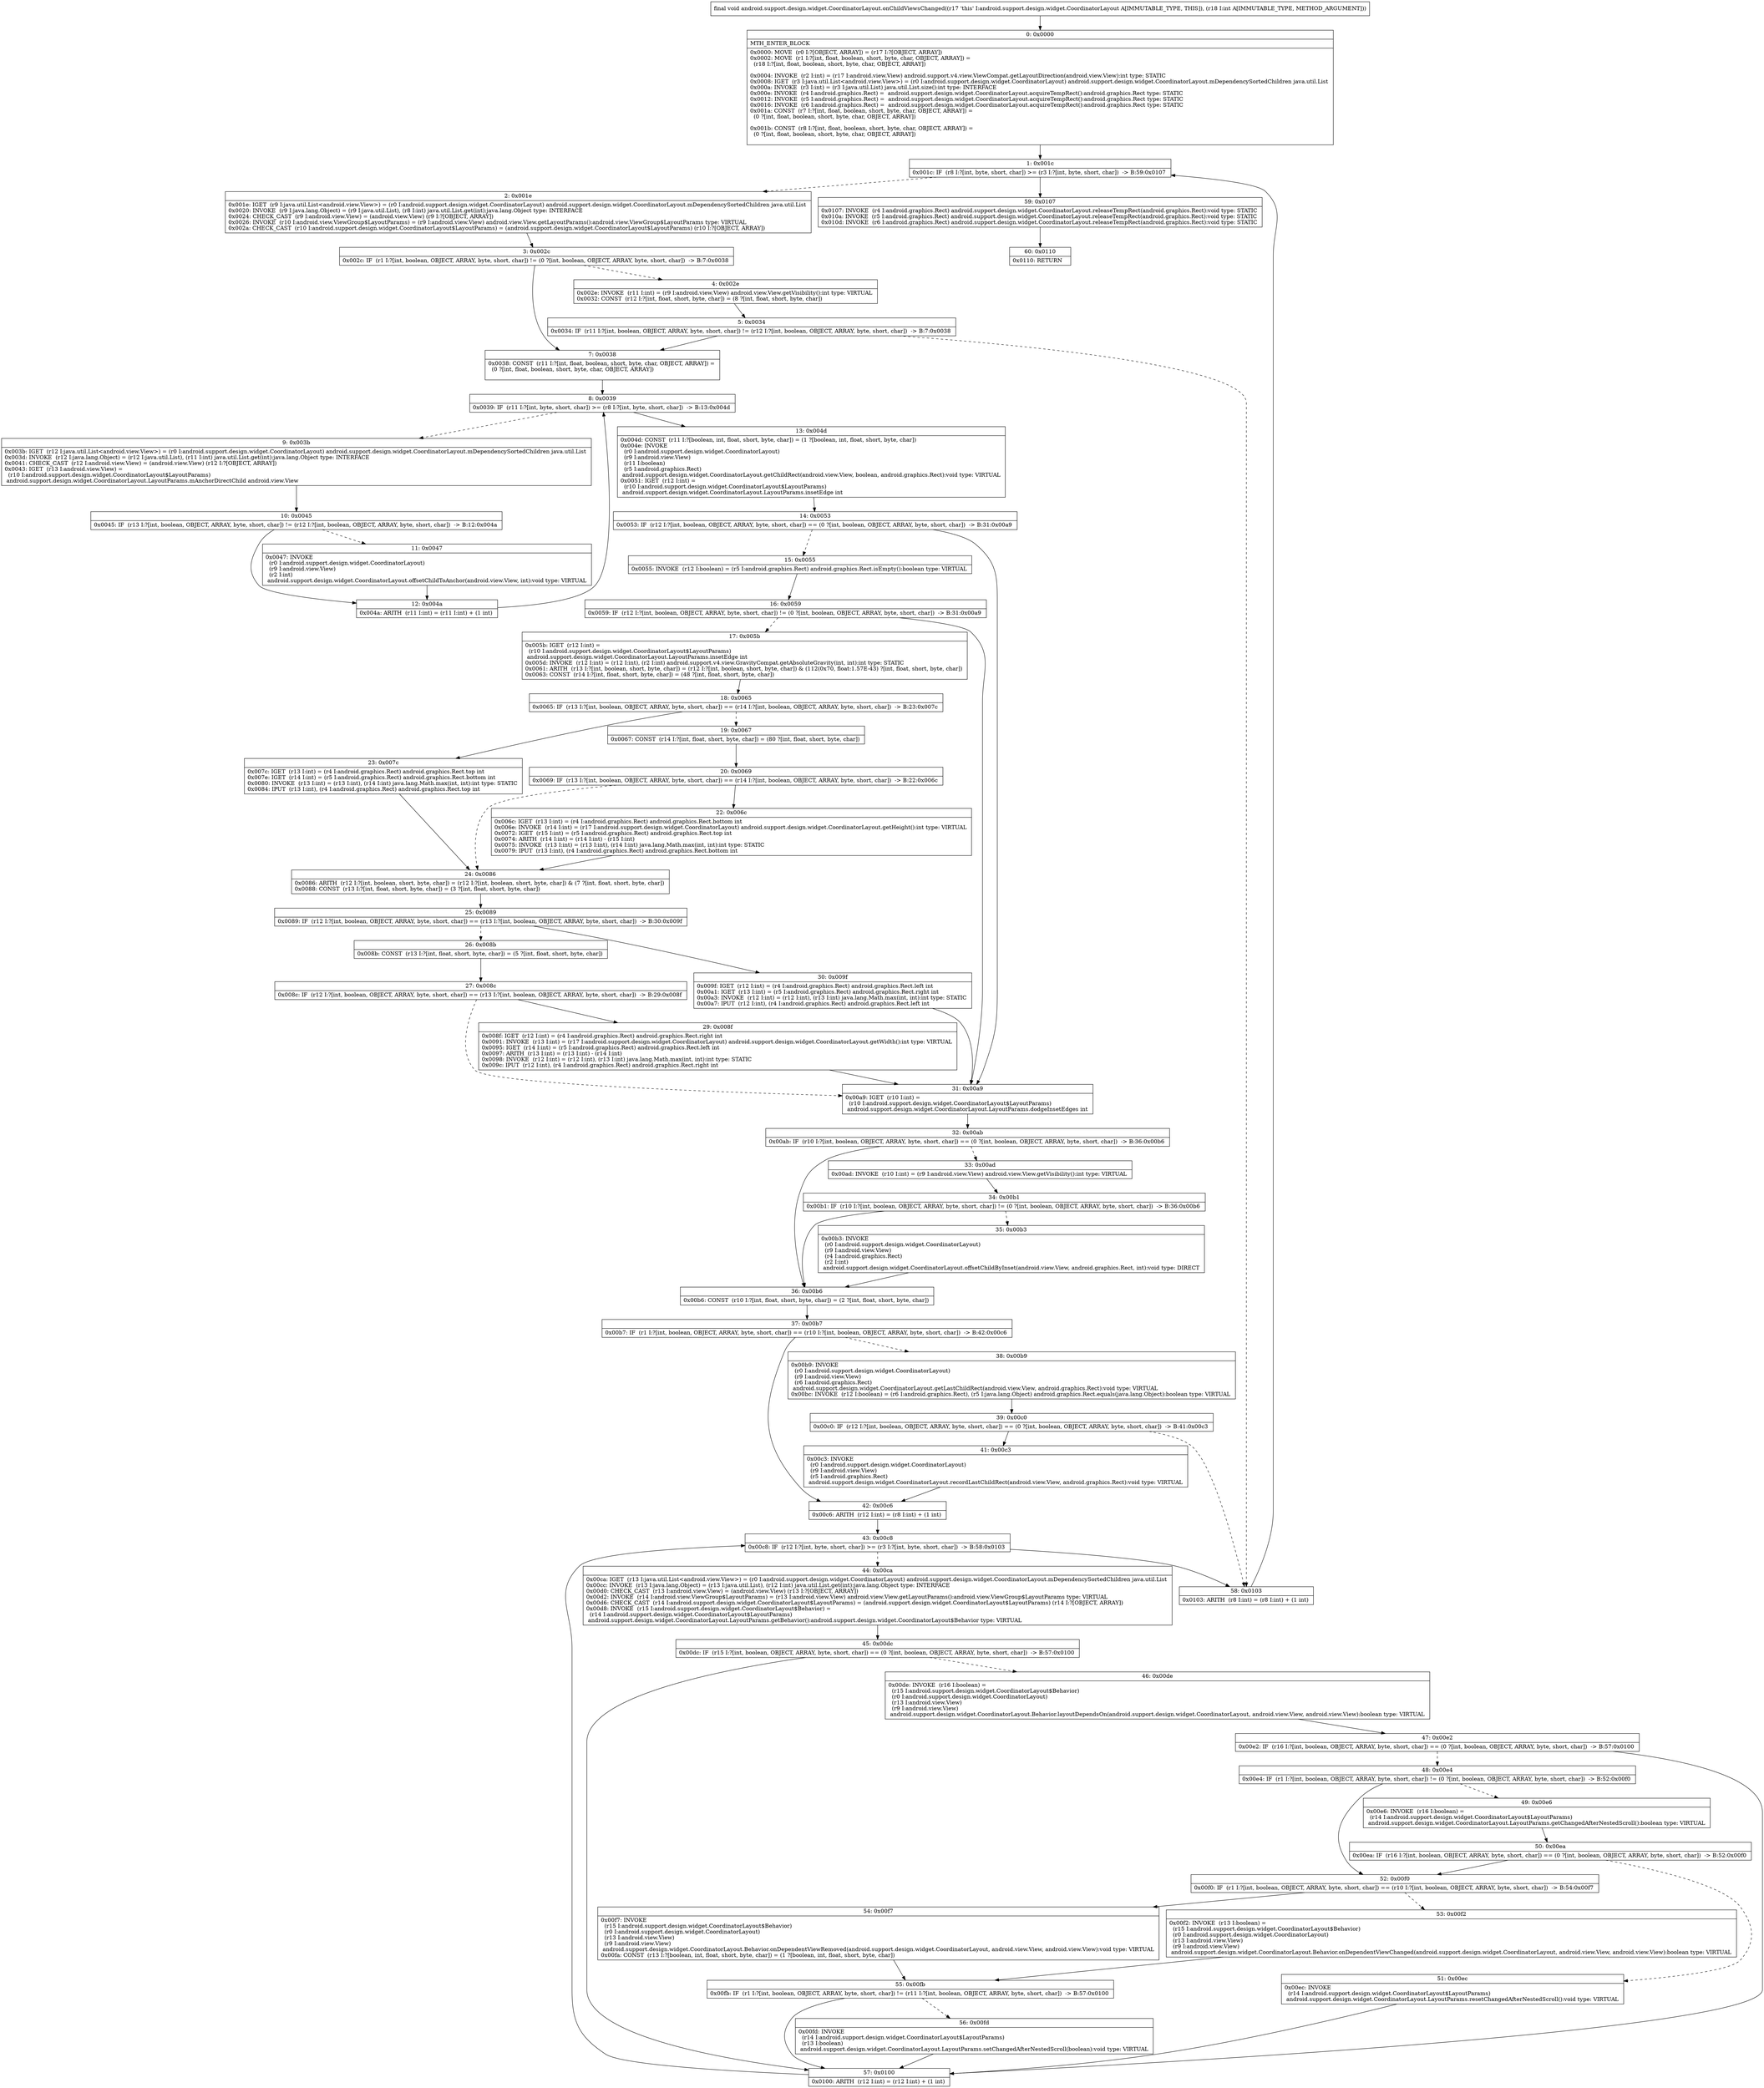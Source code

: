 digraph "CFG forandroid.support.design.widget.CoordinatorLayout.onChildViewsChanged(I)V" {
Node_0 [shape=record,label="{0\:\ 0x0000|MTH_ENTER_BLOCK\l|0x0000: MOVE  (r0 I:?[OBJECT, ARRAY]) = (r17 I:?[OBJECT, ARRAY]) \l0x0002: MOVE  (r1 I:?[int, float, boolean, short, byte, char, OBJECT, ARRAY]) = \l  (r18 I:?[int, float, boolean, short, byte, char, OBJECT, ARRAY])\l \l0x0004: INVOKE  (r2 I:int) = (r17 I:android.view.View) android.support.v4.view.ViewCompat.getLayoutDirection(android.view.View):int type: STATIC \l0x0008: IGET  (r3 I:java.util.List\<android.view.View\>) = (r0 I:android.support.design.widget.CoordinatorLayout) android.support.design.widget.CoordinatorLayout.mDependencySortedChildren java.util.List \l0x000a: INVOKE  (r3 I:int) = (r3 I:java.util.List) java.util.List.size():int type: INTERFACE \l0x000e: INVOKE  (r4 I:android.graphics.Rect) =  android.support.design.widget.CoordinatorLayout.acquireTempRect():android.graphics.Rect type: STATIC \l0x0012: INVOKE  (r5 I:android.graphics.Rect) =  android.support.design.widget.CoordinatorLayout.acquireTempRect():android.graphics.Rect type: STATIC \l0x0016: INVOKE  (r6 I:android.graphics.Rect) =  android.support.design.widget.CoordinatorLayout.acquireTempRect():android.graphics.Rect type: STATIC \l0x001a: CONST  (r7 I:?[int, float, boolean, short, byte, char, OBJECT, ARRAY]) = \l  (0 ?[int, float, boolean, short, byte, char, OBJECT, ARRAY])\l \l0x001b: CONST  (r8 I:?[int, float, boolean, short, byte, char, OBJECT, ARRAY]) = \l  (0 ?[int, float, boolean, short, byte, char, OBJECT, ARRAY])\l \l}"];
Node_1 [shape=record,label="{1\:\ 0x001c|0x001c: IF  (r8 I:?[int, byte, short, char]) \>= (r3 I:?[int, byte, short, char])  \-\> B:59:0x0107 \l}"];
Node_2 [shape=record,label="{2\:\ 0x001e|0x001e: IGET  (r9 I:java.util.List\<android.view.View\>) = (r0 I:android.support.design.widget.CoordinatorLayout) android.support.design.widget.CoordinatorLayout.mDependencySortedChildren java.util.List \l0x0020: INVOKE  (r9 I:java.lang.Object) = (r9 I:java.util.List), (r8 I:int) java.util.List.get(int):java.lang.Object type: INTERFACE \l0x0024: CHECK_CAST  (r9 I:android.view.View) = (android.view.View) (r9 I:?[OBJECT, ARRAY]) \l0x0026: INVOKE  (r10 I:android.view.ViewGroup$LayoutParams) = (r9 I:android.view.View) android.view.View.getLayoutParams():android.view.ViewGroup$LayoutParams type: VIRTUAL \l0x002a: CHECK_CAST  (r10 I:android.support.design.widget.CoordinatorLayout$LayoutParams) = (android.support.design.widget.CoordinatorLayout$LayoutParams) (r10 I:?[OBJECT, ARRAY]) \l}"];
Node_3 [shape=record,label="{3\:\ 0x002c|0x002c: IF  (r1 I:?[int, boolean, OBJECT, ARRAY, byte, short, char]) != (0 ?[int, boolean, OBJECT, ARRAY, byte, short, char])  \-\> B:7:0x0038 \l}"];
Node_4 [shape=record,label="{4\:\ 0x002e|0x002e: INVOKE  (r11 I:int) = (r9 I:android.view.View) android.view.View.getVisibility():int type: VIRTUAL \l0x0032: CONST  (r12 I:?[int, float, short, byte, char]) = (8 ?[int, float, short, byte, char]) \l}"];
Node_5 [shape=record,label="{5\:\ 0x0034|0x0034: IF  (r11 I:?[int, boolean, OBJECT, ARRAY, byte, short, char]) != (r12 I:?[int, boolean, OBJECT, ARRAY, byte, short, char])  \-\> B:7:0x0038 \l}"];
Node_7 [shape=record,label="{7\:\ 0x0038|0x0038: CONST  (r11 I:?[int, float, boolean, short, byte, char, OBJECT, ARRAY]) = \l  (0 ?[int, float, boolean, short, byte, char, OBJECT, ARRAY])\l \l}"];
Node_8 [shape=record,label="{8\:\ 0x0039|0x0039: IF  (r11 I:?[int, byte, short, char]) \>= (r8 I:?[int, byte, short, char])  \-\> B:13:0x004d \l}"];
Node_9 [shape=record,label="{9\:\ 0x003b|0x003b: IGET  (r12 I:java.util.List\<android.view.View\>) = (r0 I:android.support.design.widget.CoordinatorLayout) android.support.design.widget.CoordinatorLayout.mDependencySortedChildren java.util.List \l0x003d: INVOKE  (r12 I:java.lang.Object) = (r12 I:java.util.List), (r11 I:int) java.util.List.get(int):java.lang.Object type: INTERFACE \l0x0041: CHECK_CAST  (r12 I:android.view.View) = (android.view.View) (r12 I:?[OBJECT, ARRAY]) \l0x0043: IGET  (r13 I:android.view.View) = \l  (r10 I:android.support.design.widget.CoordinatorLayout$LayoutParams)\l android.support.design.widget.CoordinatorLayout.LayoutParams.mAnchorDirectChild android.view.View \l}"];
Node_10 [shape=record,label="{10\:\ 0x0045|0x0045: IF  (r13 I:?[int, boolean, OBJECT, ARRAY, byte, short, char]) != (r12 I:?[int, boolean, OBJECT, ARRAY, byte, short, char])  \-\> B:12:0x004a \l}"];
Node_11 [shape=record,label="{11\:\ 0x0047|0x0047: INVOKE  \l  (r0 I:android.support.design.widget.CoordinatorLayout)\l  (r9 I:android.view.View)\l  (r2 I:int)\l android.support.design.widget.CoordinatorLayout.offsetChildToAnchor(android.view.View, int):void type: VIRTUAL \l}"];
Node_12 [shape=record,label="{12\:\ 0x004a|0x004a: ARITH  (r11 I:int) = (r11 I:int) + (1 int) \l}"];
Node_13 [shape=record,label="{13\:\ 0x004d|0x004d: CONST  (r11 I:?[boolean, int, float, short, byte, char]) = (1 ?[boolean, int, float, short, byte, char]) \l0x004e: INVOKE  \l  (r0 I:android.support.design.widget.CoordinatorLayout)\l  (r9 I:android.view.View)\l  (r11 I:boolean)\l  (r5 I:android.graphics.Rect)\l android.support.design.widget.CoordinatorLayout.getChildRect(android.view.View, boolean, android.graphics.Rect):void type: VIRTUAL \l0x0051: IGET  (r12 I:int) = \l  (r10 I:android.support.design.widget.CoordinatorLayout$LayoutParams)\l android.support.design.widget.CoordinatorLayout.LayoutParams.insetEdge int \l}"];
Node_14 [shape=record,label="{14\:\ 0x0053|0x0053: IF  (r12 I:?[int, boolean, OBJECT, ARRAY, byte, short, char]) == (0 ?[int, boolean, OBJECT, ARRAY, byte, short, char])  \-\> B:31:0x00a9 \l}"];
Node_15 [shape=record,label="{15\:\ 0x0055|0x0055: INVOKE  (r12 I:boolean) = (r5 I:android.graphics.Rect) android.graphics.Rect.isEmpty():boolean type: VIRTUAL \l}"];
Node_16 [shape=record,label="{16\:\ 0x0059|0x0059: IF  (r12 I:?[int, boolean, OBJECT, ARRAY, byte, short, char]) != (0 ?[int, boolean, OBJECT, ARRAY, byte, short, char])  \-\> B:31:0x00a9 \l}"];
Node_17 [shape=record,label="{17\:\ 0x005b|0x005b: IGET  (r12 I:int) = \l  (r10 I:android.support.design.widget.CoordinatorLayout$LayoutParams)\l android.support.design.widget.CoordinatorLayout.LayoutParams.insetEdge int \l0x005d: INVOKE  (r12 I:int) = (r12 I:int), (r2 I:int) android.support.v4.view.GravityCompat.getAbsoluteGravity(int, int):int type: STATIC \l0x0061: ARITH  (r13 I:?[int, boolean, short, byte, char]) = (r12 I:?[int, boolean, short, byte, char]) & (112(0x70, float:1.57E\-43) ?[int, float, short, byte, char]) \l0x0063: CONST  (r14 I:?[int, float, short, byte, char]) = (48 ?[int, float, short, byte, char]) \l}"];
Node_18 [shape=record,label="{18\:\ 0x0065|0x0065: IF  (r13 I:?[int, boolean, OBJECT, ARRAY, byte, short, char]) == (r14 I:?[int, boolean, OBJECT, ARRAY, byte, short, char])  \-\> B:23:0x007c \l}"];
Node_19 [shape=record,label="{19\:\ 0x0067|0x0067: CONST  (r14 I:?[int, float, short, byte, char]) = (80 ?[int, float, short, byte, char]) \l}"];
Node_20 [shape=record,label="{20\:\ 0x0069|0x0069: IF  (r13 I:?[int, boolean, OBJECT, ARRAY, byte, short, char]) == (r14 I:?[int, boolean, OBJECT, ARRAY, byte, short, char])  \-\> B:22:0x006c \l}"];
Node_22 [shape=record,label="{22\:\ 0x006c|0x006c: IGET  (r13 I:int) = (r4 I:android.graphics.Rect) android.graphics.Rect.bottom int \l0x006e: INVOKE  (r14 I:int) = (r17 I:android.support.design.widget.CoordinatorLayout) android.support.design.widget.CoordinatorLayout.getHeight():int type: VIRTUAL \l0x0072: IGET  (r15 I:int) = (r5 I:android.graphics.Rect) android.graphics.Rect.top int \l0x0074: ARITH  (r14 I:int) = (r14 I:int) \- (r15 I:int) \l0x0075: INVOKE  (r13 I:int) = (r13 I:int), (r14 I:int) java.lang.Math.max(int, int):int type: STATIC \l0x0079: IPUT  (r13 I:int), (r4 I:android.graphics.Rect) android.graphics.Rect.bottom int \l}"];
Node_23 [shape=record,label="{23\:\ 0x007c|0x007c: IGET  (r13 I:int) = (r4 I:android.graphics.Rect) android.graphics.Rect.top int \l0x007e: IGET  (r14 I:int) = (r5 I:android.graphics.Rect) android.graphics.Rect.bottom int \l0x0080: INVOKE  (r13 I:int) = (r13 I:int), (r14 I:int) java.lang.Math.max(int, int):int type: STATIC \l0x0084: IPUT  (r13 I:int), (r4 I:android.graphics.Rect) android.graphics.Rect.top int \l}"];
Node_24 [shape=record,label="{24\:\ 0x0086|0x0086: ARITH  (r12 I:?[int, boolean, short, byte, char]) = (r12 I:?[int, boolean, short, byte, char]) & (7 ?[int, float, short, byte, char]) \l0x0088: CONST  (r13 I:?[int, float, short, byte, char]) = (3 ?[int, float, short, byte, char]) \l}"];
Node_25 [shape=record,label="{25\:\ 0x0089|0x0089: IF  (r12 I:?[int, boolean, OBJECT, ARRAY, byte, short, char]) == (r13 I:?[int, boolean, OBJECT, ARRAY, byte, short, char])  \-\> B:30:0x009f \l}"];
Node_26 [shape=record,label="{26\:\ 0x008b|0x008b: CONST  (r13 I:?[int, float, short, byte, char]) = (5 ?[int, float, short, byte, char]) \l}"];
Node_27 [shape=record,label="{27\:\ 0x008c|0x008c: IF  (r12 I:?[int, boolean, OBJECT, ARRAY, byte, short, char]) == (r13 I:?[int, boolean, OBJECT, ARRAY, byte, short, char])  \-\> B:29:0x008f \l}"];
Node_29 [shape=record,label="{29\:\ 0x008f|0x008f: IGET  (r12 I:int) = (r4 I:android.graphics.Rect) android.graphics.Rect.right int \l0x0091: INVOKE  (r13 I:int) = (r17 I:android.support.design.widget.CoordinatorLayout) android.support.design.widget.CoordinatorLayout.getWidth():int type: VIRTUAL \l0x0095: IGET  (r14 I:int) = (r5 I:android.graphics.Rect) android.graphics.Rect.left int \l0x0097: ARITH  (r13 I:int) = (r13 I:int) \- (r14 I:int) \l0x0098: INVOKE  (r12 I:int) = (r12 I:int), (r13 I:int) java.lang.Math.max(int, int):int type: STATIC \l0x009c: IPUT  (r12 I:int), (r4 I:android.graphics.Rect) android.graphics.Rect.right int \l}"];
Node_30 [shape=record,label="{30\:\ 0x009f|0x009f: IGET  (r12 I:int) = (r4 I:android.graphics.Rect) android.graphics.Rect.left int \l0x00a1: IGET  (r13 I:int) = (r5 I:android.graphics.Rect) android.graphics.Rect.right int \l0x00a3: INVOKE  (r12 I:int) = (r12 I:int), (r13 I:int) java.lang.Math.max(int, int):int type: STATIC \l0x00a7: IPUT  (r12 I:int), (r4 I:android.graphics.Rect) android.graphics.Rect.left int \l}"];
Node_31 [shape=record,label="{31\:\ 0x00a9|0x00a9: IGET  (r10 I:int) = \l  (r10 I:android.support.design.widget.CoordinatorLayout$LayoutParams)\l android.support.design.widget.CoordinatorLayout.LayoutParams.dodgeInsetEdges int \l}"];
Node_32 [shape=record,label="{32\:\ 0x00ab|0x00ab: IF  (r10 I:?[int, boolean, OBJECT, ARRAY, byte, short, char]) == (0 ?[int, boolean, OBJECT, ARRAY, byte, short, char])  \-\> B:36:0x00b6 \l}"];
Node_33 [shape=record,label="{33\:\ 0x00ad|0x00ad: INVOKE  (r10 I:int) = (r9 I:android.view.View) android.view.View.getVisibility():int type: VIRTUAL \l}"];
Node_34 [shape=record,label="{34\:\ 0x00b1|0x00b1: IF  (r10 I:?[int, boolean, OBJECT, ARRAY, byte, short, char]) != (0 ?[int, boolean, OBJECT, ARRAY, byte, short, char])  \-\> B:36:0x00b6 \l}"];
Node_35 [shape=record,label="{35\:\ 0x00b3|0x00b3: INVOKE  \l  (r0 I:android.support.design.widget.CoordinatorLayout)\l  (r9 I:android.view.View)\l  (r4 I:android.graphics.Rect)\l  (r2 I:int)\l android.support.design.widget.CoordinatorLayout.offsetChildByInset(android.view.View, android.graphics.Rect, int):void type: DIRECT \l}"];
Node_36 [shape=record,label="{36\:\ 0x00b6|0x00b6: CONST  (r10 I:?[int, float, short, byte, char]) = (2 ?[int, float, short, byte, char]) \l}"];
Node_37 [shape=record,label="{37\:\ 0x00b7|0x00b7: IF  (r1 I:?[int, boolean, OBJECT, ARRAY, byte, short, char]) == (r10 I:?[int, boolean, OBJECT, ARRAY, byte, short, char])  \-\> B:42:0x00c6 \l}"];
Node_38 [shape=record,label="{38\:\ 0x00b9|0x00b9: INVOKE  \l  (r0 I:android.support.design.widget.CoordinatorLayout)\l  (r9 I:android.view.View)\l  (r6 I:android.graphics.Rect)\l android.support.design.widget.CoordinatorLayout.getLastChildRect(android.view.View, android.graphics.Rect):void type: VIRTUAL \l0x00bc: INVOKE  (r12 I:boolean) = (r6 I:android.graphics.Rect), (r5 I:java.lang.Object) android.graphics.Rect.equals(java.lang.Object):boolean type: VIRTUAL \l}"];
Node_39 [shape=record,label="{39\:\ 0x00c0|0x00c0: IF  (r12 I:?[int, boolean, OBJECT, ARRAY, byte, short, char]) == (0 ?[int, boolean, OBJECT, ARRAY, byte, short, char])  \-\> B:41:0x00c3 \l}"];
Node_41 [shape=record,label="{41\:\ 0x00c3|0x00c3: INVOKE  \l  (r0 I:android.support.design.widget.CoordinatorLayout)\l  (r9 I:android.view.View)\l  (r5 I:android.graphics.Rect)\l android.support.design.widget.CoordinatorLayout.recordLastChildRect(android.view.View, android.graphics.Rect):void type: VIRTUAL \l}"];
Node_42 [shape=record,label="{42\:\ 0x00c6|0x00c6: ARITH  (r12 I:int) = (r8 I:int) + (1 int) \l}"];
Node_43 [shape=record,label="{43\:\ 0x00c8|0x00c8: IF  (r12 I:?[int, byte, short, char]) \>= (r3 I:?[int, byte, short, char])  \-\> B:58:0x0103 \l}"];
Node_44 [shape=record,label="{44\:\ 0x00ca|0x00ca: IGET  (r13 I:java.util.List\<android.view.View\>) = (r0 I:android.support.design.widget.CoordinatorLayout) android.support.design.widget.CoordinatorLayout.mDependencySortedChildren java.util.List \l0x00cc: INVOKE  (r13 I:java.lang.Object) = (r13 I:java.util.List), (r12 I:int) java.util.List.get(int):java.lang.Object type: INTERFACE \l0x00d0: CHECK_CAST  (r13 I:android.view.View) = (android.view.View) (r13 I:?[OBJECT, ARRAY]) \l0x00d2: INVOKE  (r14 I:android.view.ViewGroup$LayoutParams) = (r13 I:android.view.View) android.view.View.getLayoutParams():android.view.ViewGroup$LayoutParams type: VIRTUAL \l0x00d6: CHECK_CAST  (r14 I:android.support.design.widget.CoordinatorLayout$LayoutParams) = (android.support.design.widget.CoordinatorLayout$LayoutParams) (r14 I:?[OBJECT, ARRAY]) \l0x00d8: INVOKE  (r15 I:android.support.design.widget.CoordinatorLayout$Behavior) = \l  (r14 I:android.support.design.widget.CoordinatorLayout$LayoutParams)\l android.support.design.widget.CoordinatorLayout.LayoutParams.getBehavior():android.support.design.widget.CoordinatorLayout$Behavior type: VIRTUAL \l}"];
Node_45 [shape=record,label="{45\:\ 0x00dc|0x00dc: IF  (r15 I:?[int, boolean, OBJECT, ARRAY, byte, short, char]) == (0 ?[int, boolean, OBJECT, ARRAY, byte, short, char])  \-\> B:57:0x0100 \l}"];
Node_46 [shape=record,label="{46\:\ 0x00de|0x00de: INVOKE  (r16 I:boolean) = \l  (r15 I:android.support.design.widget.CoordinatorLayout$Behavior)\l  (r0 I:android.support.design.widget.CoordinatorLayout)\l  (r13 I:android.view.View)\l  (r9 I:android.view.View)\l android.support.design.widget.CoordinatorLayout.Behavior.layoutDependsOn(android.support.design.widget.CoordinatorLayout, android.view.View, android.view.View):boolean type: VIRTUAL \l}"];
Node_47 [shape=record,label="{47\:\ 0x00e2|0x00e2: IF  (r16 I:?[int, boolean, OBJECT, ARRAY, byte, short, char]) == (0 ?[int, boolean, OBJECT, ARRAY, byte, short, char])  \-\> B:57:0x0100 \l}"];
Node_48 [shape=record,label="{48\:\ 0x00e4|0x00e4: IF  (r1 I:?[int, boolean, OBJECT, ARRAY, byte, short, char]) != (0 ?[int, boolean, OBJECT, ARRAY, byte, short, char])  \-\> B:52:0x00f0 \l}"];
Node_49 [shape=record,label="{49\:\ 0x00e6|0x00e6: INVOKE  (r16 I:boolean) = \l  (r14 I:android.support.design.widget.CoordinatorLayout$LayoutParams)\l android.support.design.widget.CoordinatorLayout.LayoutParams.getChangedAfterNestedScroll():boolean type: VIRTUAL \l}"];
Node_50 [shape=record,label="{50\:\ 0x00ea|0x00ea: IF  (r16 I:?[int, boolean, OBJECT, ARRAY, byte, short, char]) == (0 ?[int, boolean, OBJECT, ARRAY, byte, short, char])  \-\> B:52:0x00f0 \l}"];
Node_51 [shape=record,label="{51\:\ 0x00ec|0x00ec: INVOKE  \l  (r14 I:android.support.design.widget.CoordinatorLayout$LayoutParams)\l android.support.design.widget.CoordinatorLayout.LayoutParams.resetChangedAfterNestedScroll():void type: VIRTUAL \l}"];
Node_52 [shape=record,label="{52\:\ 0x00f0|0x00f0: IF  (r1 I:?[int, boolean, OBJECT, ARRAY, byte, short, char]) == (r10 I:?[int, boolean, OBJECT, ARRAY, byte, short, char])  \-\> B:54:0x00f7 \l}"];
Node_53 [shape=record,label="{53\:\ 0x00f2|0x00f2: INVOKE  (r13 I:boolean) = \l  (r15 I:android.support.design.widget.CoordinatorLayout$Behavior)\l  (r0 I:android.support.design.widget.CoordinatorLayout)\l  (r13 I:android.view.View)\l  (r9 I:android.view.View)\l android.support.design.widget.CoordinatorLayout.Behavior.onDependentViewChanged(android.support.design.widget.CoordinatorLayout, android.view.View, android.view.View):boolean type: VIRTUAL \l}"];
Node_54 [shape=record,label="{54\:\ 0x00f7|0x00f7: INVOKE  \l  (r15 I:android.support.design.widget.CoordinatorLayout$Behavior)\l  (r0 I:android.support.design.widget.CoordinatorLayout)\l  (r13 I:android.view.View)\l  (r9 I:android.view.View)\l android.support.design.widget.CoordinatorLayout.Behavior.onDependentViewRemoved(android.support.design.widget.CoordinatorLayout, android.view.View, android.view.View):void type: VIRTUAL \l0x00fa: CONST  (r13 I:?[boolean, int, float, short, byte, char]) = (1 ?[boolean, int, float, short, byte, char]) \l}"];
Node_55 [shape=record,label="{55\:\ 0x00fb|0x00fb: IF  (r1 I:?[int, boolean, OBJECT, ARRAY, byte, short, char]) != (r11 I:?[int, boolean, OBJECT, ARRAY, byte, short, char])  \-\> B:57:0x0100 \l}"];
Node_56 [shape=record,label="{56\:\ 0x00fd|0x00fd: INVOKE  \l  (r14 I:android.support.design.widget.CoordinatorLayout$LayoutParams)\l  (r13 I:boolean)\l android.support.design.widget.CoordinatorLayout.LayoutParams.setChangedAfterNestedScroll(boolean):void type: VIRTUAL \l}"];
Node_57 [shape=record,label="{57\:\ 0x0100|0x0100: ARITH  (r12 I:int) = (r12 I:int) + (1 int) \l}"];
Node_58 [shape=record,label="{58\:\ 0x0103|0x0103: ARITH  (r8 I:int) = (r8 I:int) + (1 int) \l}"];
Node_59 [shape=record,label="{59\:\ 0x0107|0x0107: INVOKE  (r4 I:android.graphics.Rect) android.support.design.widget.CoordinatorLayout.releaseTempRect(android.graphics.Rect):void type: STATIC \l0x010a: INVOKE  (r5 I:android.graphics.Rect) android.support.design.widget.CoordinatorLayout.releaseTempRect(android.graphics.Rect):void type: STATIC \l0x010d: INVOKE  (r6 I:android.graphics.Rect) android.support.design.widget.CoordinatorLayout.releaseTempRect(android.graphics.Rect):void type: STATIC \l}"];
Node_60 [shape=record,label="{60\:\ 0x0110|0x0110: RETURN   \l}"];
MethodNode[shape=record,label="{final void android.support.design.widget.CoordinatorLayout.onChildViewsChanged((r17 'this' I:android.support.design.widget.CoordinatorLayout A[IMMUTABLE_TYPE, THIS]), (r18 I:int A[IMMUTABLE_TYPE, METHOD_ARGUMENT])) }"];
MethodNode -> Node_0;
Node_0 -> Node_1;
Node_1 -> Node_2[style=dashed];
Node_1 -> Node_59;
Node_2 -> Node_3;
Node_3 -> Node_4[style=dashed];
Node_3 -> Node_7;
Node_4 -> Node_5;
Node_5 -> Node_7;
Node_5 -> Node_58[style=dashed];
Node_7 -> Node_8;
Node_8 -> Node_9[style=dashed];
Node_8 -> Node_13;
Node_9 -> Node_10;
Node_10 -> Node_11[style=dashed];
Node_10 -> Node_12;
Node_11 -> Node_12;
Node_12 -> Node_8;
Node_13 -> Node_14;
Node_14 -> Node_15[style=dashed];
Node_14 -> Node_31;
Node_15 -> Node_16;
Node_16 -> Node_17[style=dashed];
Node_16 -> Node_31;
Node_17 -> Node_18;
Node_18 -> Node_19[style=dashed];
Node_18 -> Node_23;
Node_19 -> Node_20;
Node_20 -> Node_22;
Node_20 -> Node_24[style=dashed];
Node_22 -> Node_24;
Node_23 -> Node_24;
Node_24 -> Node_25;
Node_25 -> Node_26[style=dashed];
Node_25 -> Node_30;
Node_26 -> Node_27;
Node_27 -> Node_29;
Node_27 -> Node_31[style=dashed];
Node_29 -> Node_31;
Node_30 -> Node_31;
Node_31 -> Node_32;
Node_32 -> Node_33[style=dashed];
Node_32 -> Node_36;
Node_33 -> Node_34;
Node_34 -> Node_35[style=dashed];
Node_34 -> Node_36;
Node_35 -> Node_36;
Node_36 -> Node_37;
Node_37 -> Node_38[style=dashed];
Node_37 -> Node_42;
Node_38 -> Node_39;
Node_39 -> Node_41;
Node_39 -> Node_58[style=dashed];
Node_41 -> Node_42;
Node_42 -> Node_43;
Node_43 -> Node_44[style=dashed];
Node_43 -> Node_58;
Node_44 -> Node_45;
Node_45 -> Node_46[style=dashed];
Node_45 -> Node_57;
Node_46 -> Node_47;
Node_47 -> Node_48[style=dashed];
Node_47 -> Node_57;
Node_48 -> Node_49[style=dashed];
Node_48 -> Node_52;
Node_49 -> Node_50;
Node_50 -> Node_51[style=dashed];
Node_50 -> Node_52;
Node_51 -> Node_57;
Node_52 -> Node_53[style=dashed];
Node_52 -> Node_54;
Node_53 -> Node_55;
Node_54 -> Node_55;
Node_55 -> Node_56[style=dashed];
Node_55 -> Node_57;
Node_56 -> Node_57;
Node_57 -> Node_43;
Node_58 -> Node_1;
Node_59 -> Node_60;
}

